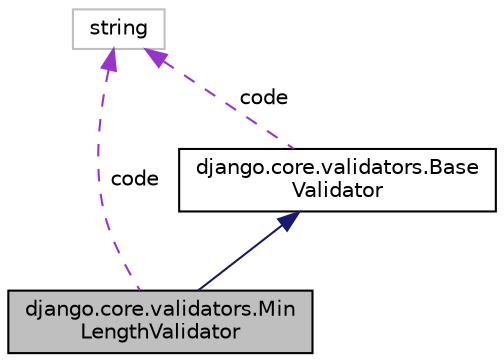 digraph "django.core.validators.MinLengthValidator"
{
 // LATEX_PDF_SIZE
  edge [fontname="Helvetica",fontsize="10",labelfontname="Helvetica",labelfontsize="10"];
  node [fontname="Helvetica",fontsize="10",shape=record];
  Node1 [label="django.core.validators.Min\lLengthValidator",height=0.2,width=0.4,color="black", fillcolor="grey75", style="filled", fontcolor="black",tooltip=" "];
  Node2 -> Node1 [dir="back",color="midnightblue",fontsize="10",style="solid",fontname="Helvetica"];
  Node2 [label="django.core.validators.Base\lValidator",height=0.2,width=0.4,color="black", fillcolor="white", style="filled",URL="$classdjango_1_1core_1_1validators_1_1_base_validator.html",tooltip=" "];
  Node3 -> Node2 [dir="back",color="darkorchid3",fontsize="10",style="dashed",label=" code" ,fontname="Helvetica"];
  Node3 [label="string",height=0.2,width=0.4,color="grey75", fillcolor="white", style="filled",tooltip=" "];
  Node3 -> Node1 [dir="back",color="darkorchid3",fontsize="10",style="dashed",label=" code" ,fontname="Helvetica"];
}
